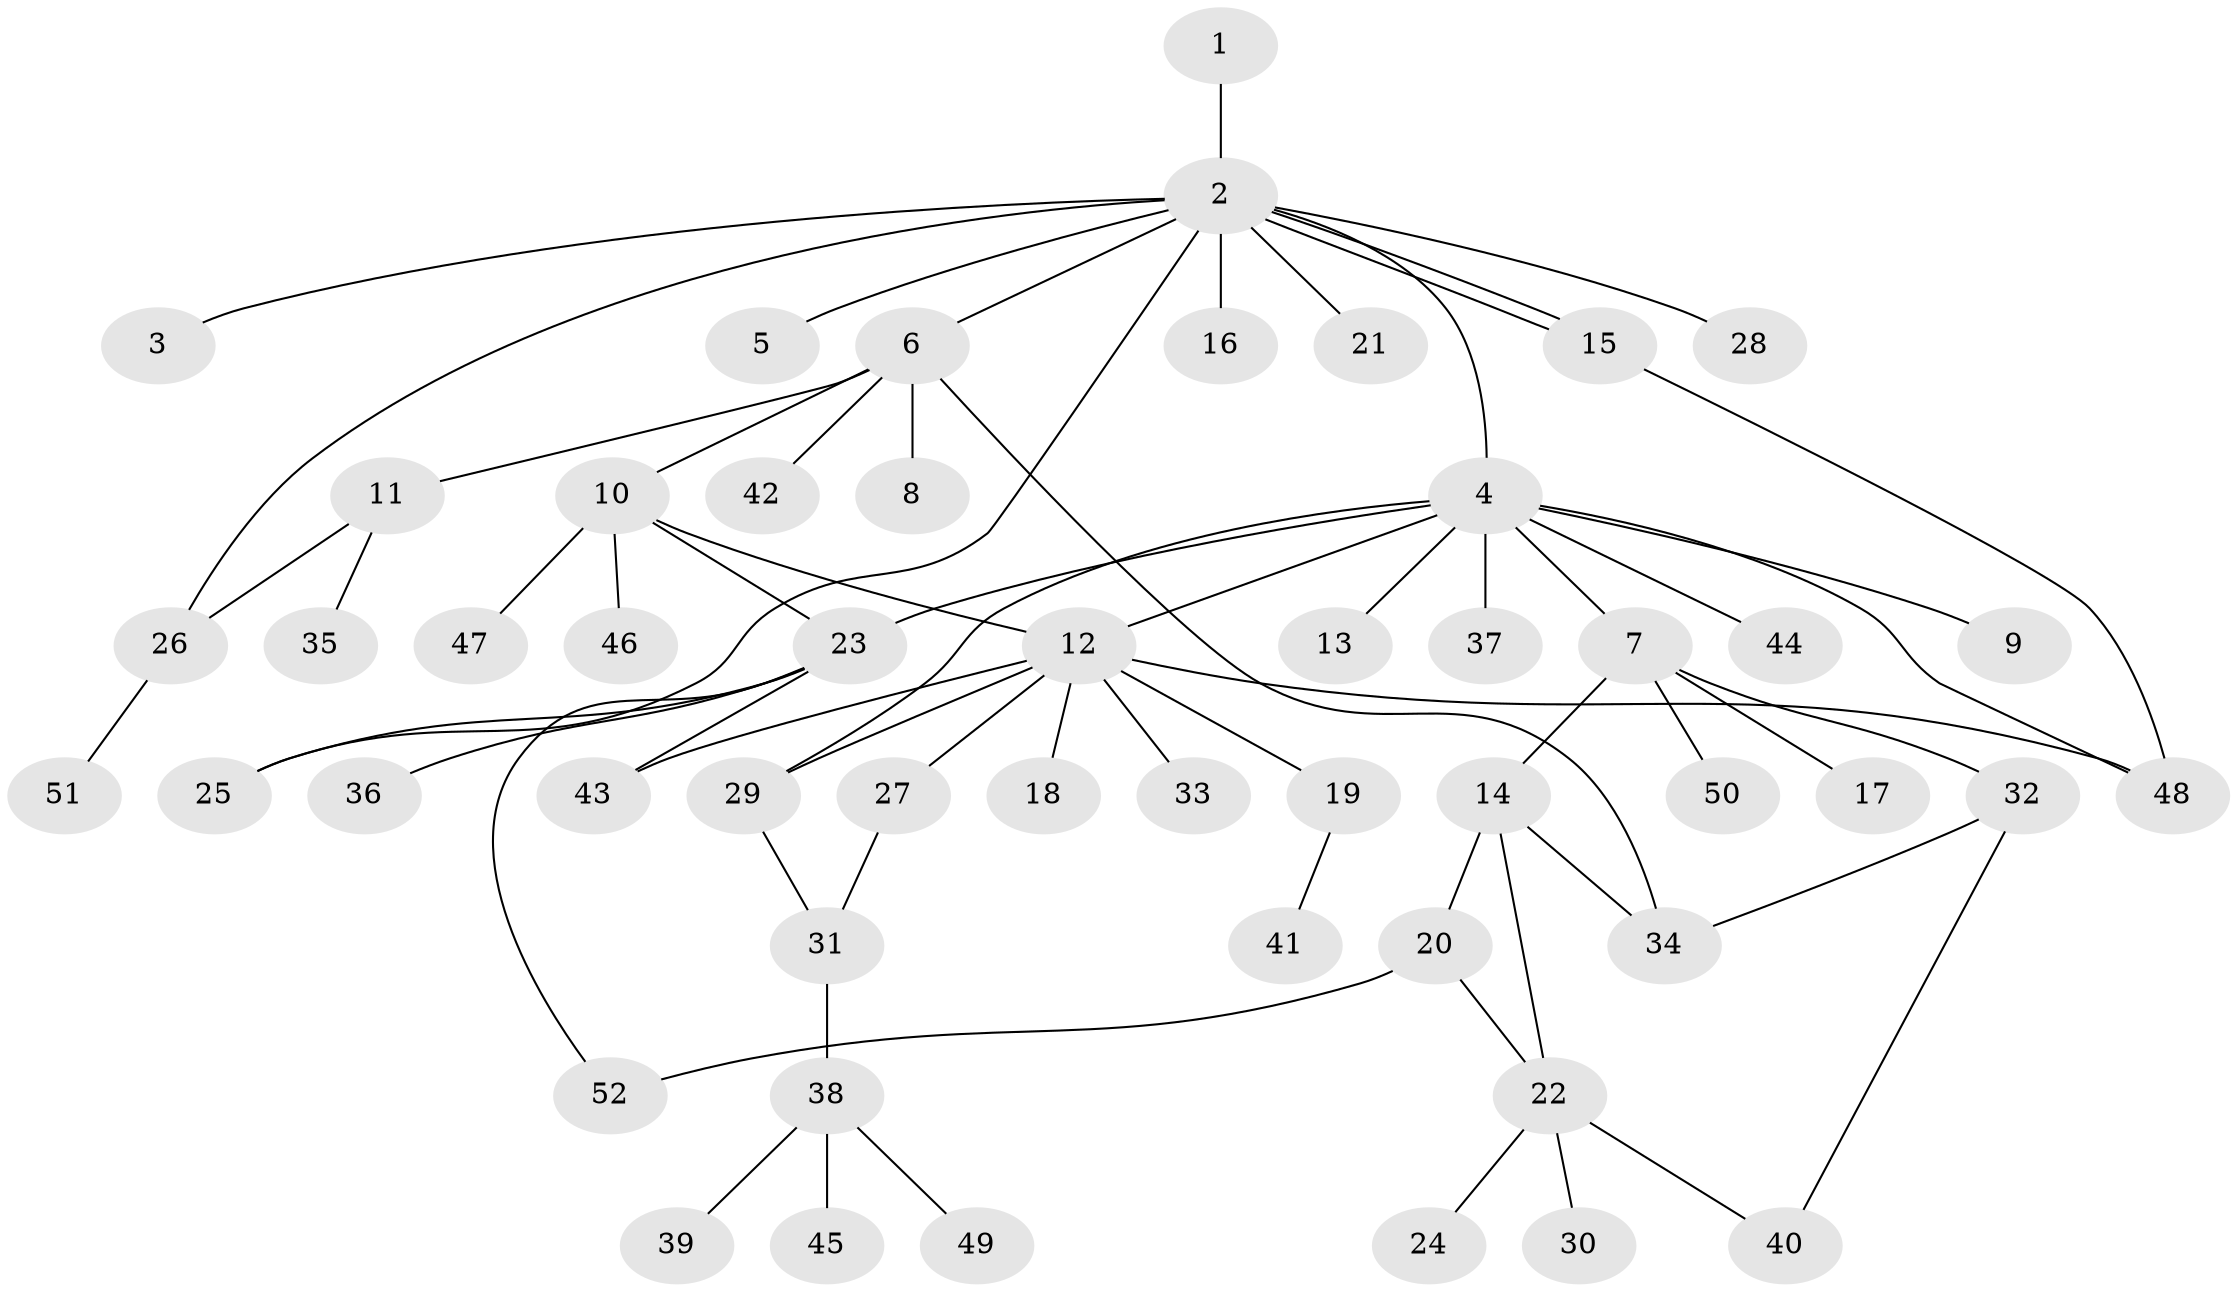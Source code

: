 // Generated by graph-tools (version 1.1) at 2025/48/03/09/25 04:48:30]
// undirected, 52 vertices, 66 edges
graph export_dot {
graph [start="1"]
  node [color=gray90,style=filled];
  1;
  2;
  3;
  4;
  5;
  6;
  7;
  8;
  9;
  10;
  11;
  12;
  13;
  14;
  15;
  16;
  17;
  18;
  19;
  20;
  21;
  22;
  23;
  24;
  25;
  26;
  27;
  28;
  29;
  30;
  31;
  32;
  33;
  34;
  35;
  36;
  37;
  38;
  39;
  40;
  41;
  42;
  43;
  44;
  45;
  46;
  47;
  48;
  49;
  50;
  51;
  52;
  1 -- 2;
  2 -- 3;
  2 -- 4;
  2 -- 5;
  2 -- 6;
  2 -- 15;
  2 -- 15;
  2 -- 16;
  2 -- 21;
  2 -- 25;
  2 -- 26;
  2 -- 28;
  4 -- 7;
  4 -- 9;
  4 -- 12;
  4 -- 13;
  4 -- 23;
  4 -- 29;
  4 -- 37;
  4 -- 44;
  4 -- 48;
  6 -- 8;
  6 -- 10;
  6 -- 11;
  6 -- 34;
  6 -- 42;
  7 -- 14;
  7 -- 17;
  7 -- 32;
  7 -- 50;
  10 -- 12;
  10 -- 23;
  10 -- 46;
  10 -- 47;
  11 -- 26;
  11 -- 35;
  12 -- 18;
  12 -- 19;
  12 -- 27;
  12 -- 29;
  12 -- 33;
  12 -- 43;
  12 -- 48;
  14 -- 20;
  14 -- 22;
  14 -- 34;
  15 -- 48;
  19 -- 41;
  20 -- 22;
  20 -- 52;
  22 -- 24;
  22 -- 30;
  22 -- 40;
  23 -- 25;
  23 -- 36;
  23 -- 43;
  23 -- 52;
  26 -- 51;
  27 -- 31;
  29 -- 31;
  31 -- 38;
  32 -- 34;
  32 -- 40;
  38 -- 39;
  38 -- 45;
  38 -- 49;
}
